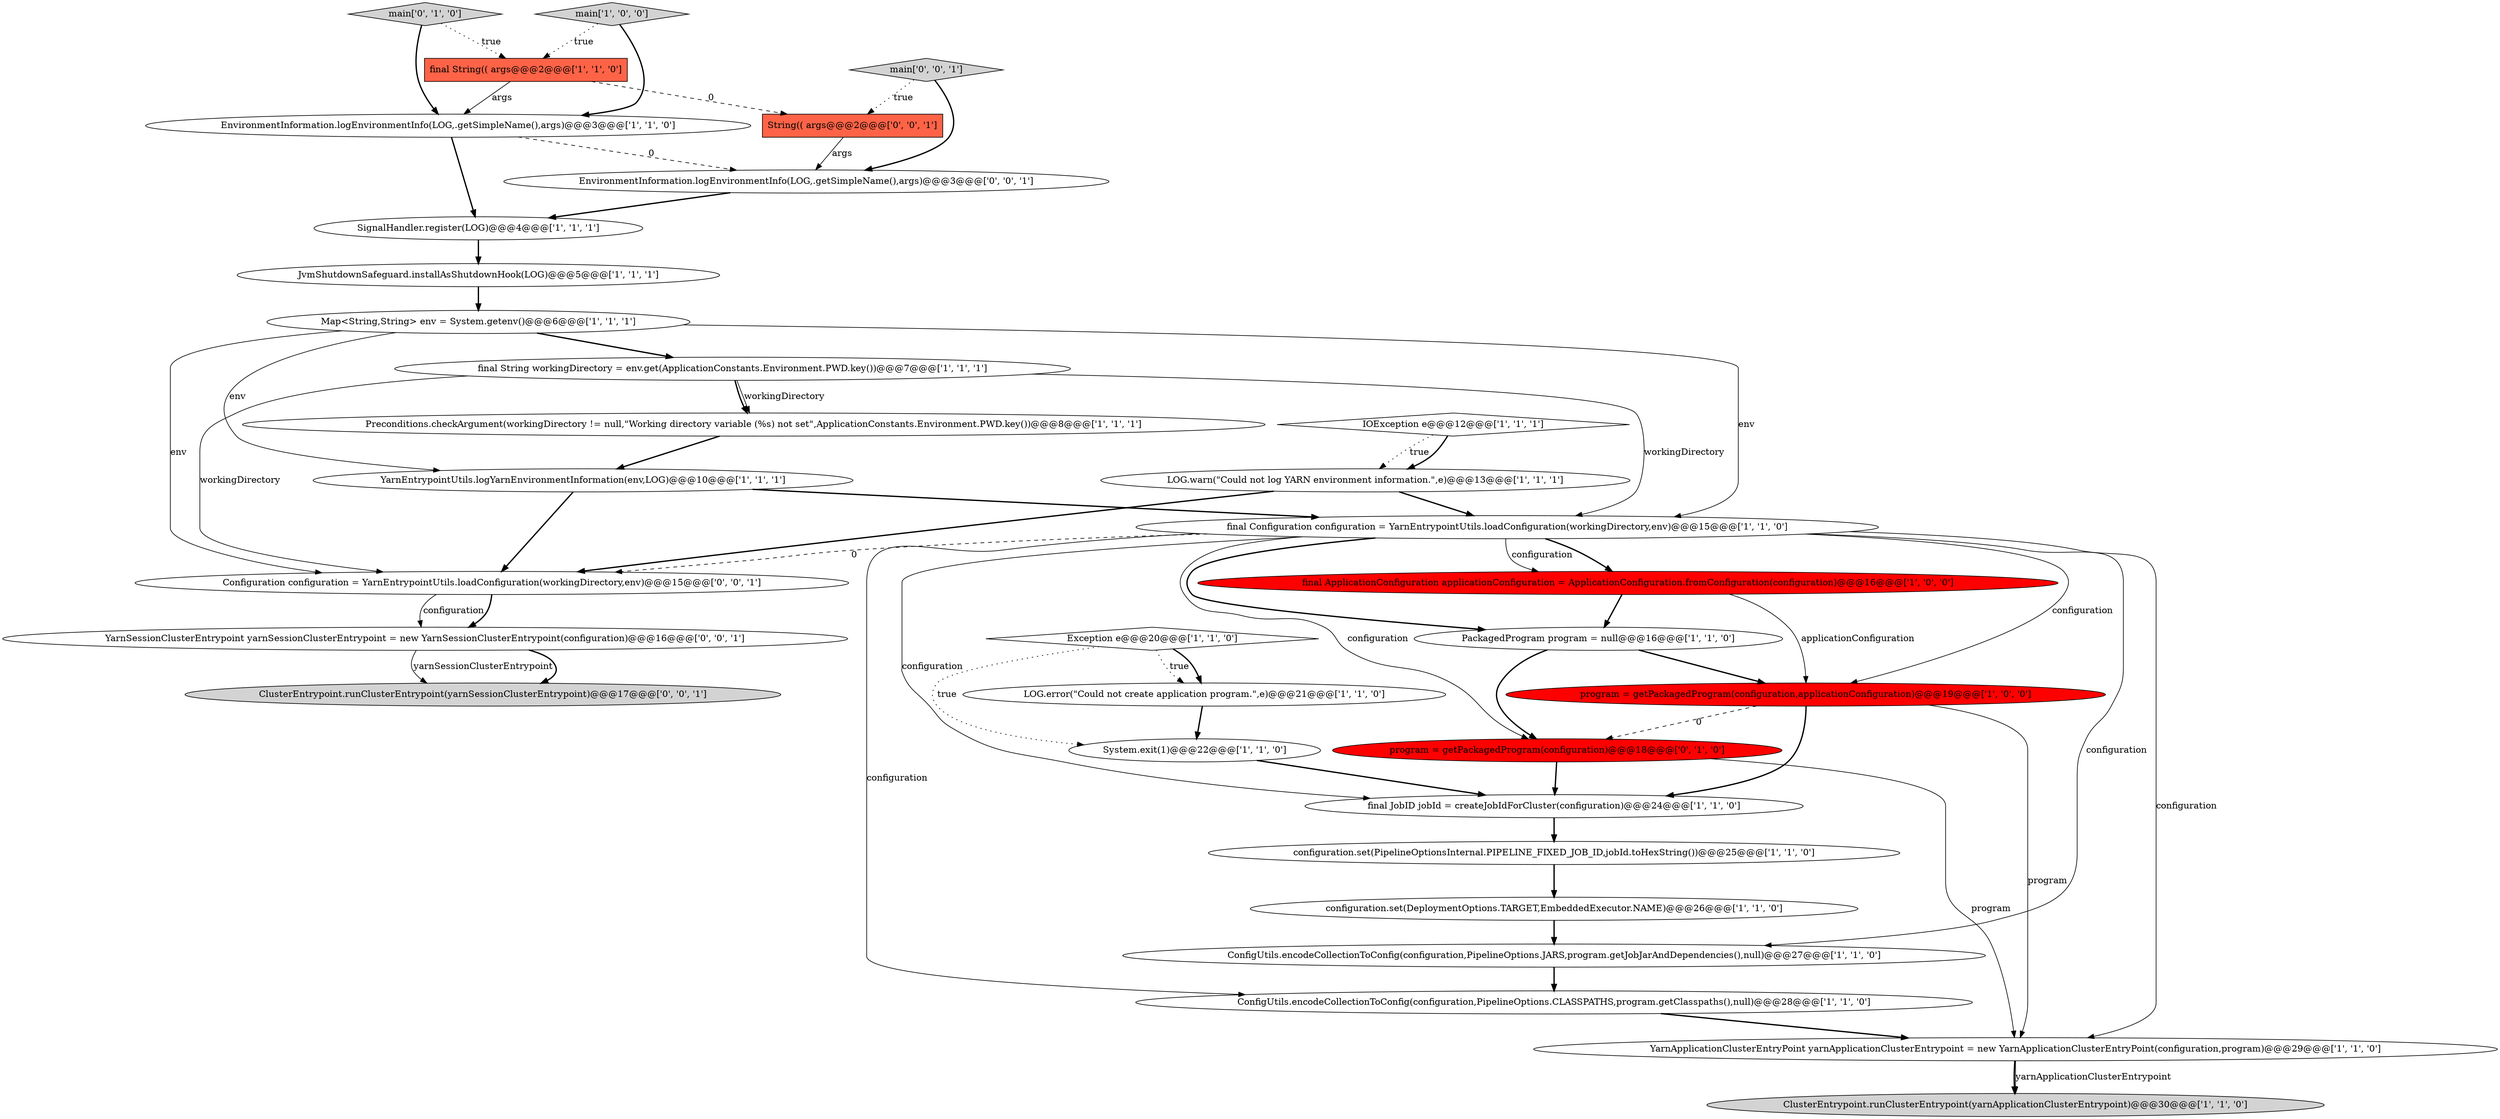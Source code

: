 digraph {
1 [style = filled, label = "EnvironmentInformation.logEnvironmentInfo(LOG,.getSimpleName(),args)@@@3@@@['1', '1', '0']", fillcolor = white, shape = ellipse image = "AAA0AAABBB1BBB"];
20 [style = filled, label = "final JobID jobId = createJobIdForCluster(configuration)@@@24@@@['1', '1', '0']", fillcolor = white, shape = ellipse image = "AAA0AAABBB1BBB"];
2 [style = filled, label = "ConfigUtils.encodeCollectionToConfig(configuration,PipelineOptions.JARS,program.getJobJarAndDependencies(),null)@@@27@@@['1', '1', '0']", fillcolor = white, shape = ellipse image = "AAA0AAABBB1BBB"];
9 [style = filled, label = "configuration.set(DeploymentOptions.TARGET,EmbeddedExecutor.NAME)@@@26@@@['1', '1', '0']", fillcolor = white, shape = ellipse image = "AAA0AAABBB1BBB"];
31 [style = filled, label = "YarnSessionClusterEntrypoint yarnSessionClusterEntrypoint = new YarnSessionClusterEntrypoint(configuration)@@@16@@@['0', '0', '1']", fillcolor = white, shape = ellipse image = "AAA0AAABBB3BBB"];
22 [style = filled, label = "Map<String,String> env = System.getenv()@@@6@@@['1', '1', '1']", fillcolor = white, shape = ellipse image = "AAA0AAABBB1BBB"];
7 [style = filled, label = "final String workingDirectory = env.get(ApplicationConstants.Environment.PWD.key())@@@7@@@['1', '1', '1']", fillcolor = white, shape = ellipse image = "AAA0AAABBB1BBB"];
15 [style = filled, label = "final String(( args@@@2@@@['1', '1', '0']", fillcolor = tomato, shape = box image = "AAA0AAABBB1BBB"];
16 [style = filled, label = "final ApplicationConfiguration applicationConfiguration = ApplicationConfiguration.fromConfiguration(configuration)@@@16@@@['1', '0', '0']", fillcolor = red, shape = ellipse image = "AAA1AAABBB1BBB"];
26 [style = filled, label = "main['0', '1', '0']", fillcolor = lightgray, shape = diamond image = "AAA0AAABBB2BBB"];
0 [style = filled, label = "ClusterEntrypoint.runClusterEntrypoint(yarnApplicationClusterEntrypoint)@@@30@@@['1', '1', '0']", fillcolor = lightgray, shape = ellipse image = "AAA0AAABBB1BBB"];
29 [style = filled, label = "EnvironmentInformation.logEnvironmentInfo(LOG,.getSimpleName(),args)@@@3@@@['0', '0', '1']", fillcolor = white, shape = ellipse image = "AAA0AAABBB3BBB"];
27 [style = filled, label = "ClusterEntrypoint.runClusterEntrypoint(yarnSessionClusterEntrypoint)@@@17@@@['0', '0', '1']", fillcolor = lightgray, shape = ellipse image = "AAA0AAABBB3BBB"];
11 [style = filled, label = "YarnApplicationClusterEntryPoint yarnApplicationClusterEntrypoint = new YarnApplicationClusterEntryPoint(configuration,program)@@@29@@@['1', '1', '0']", fillcolor = white, shape = ellipse image = "AAA0AAABBB1BBB"];
8 [style = filled, label = "PackagedProgram program = null@@@16@@@['1', '1', '0']", fillcolor = white, shape = ellipse image = "AAA0AAABBB1BBB"];
13 [style = filled, label = "YarnEntrypointUtils.logYarnEnvironmentInformation(env,LOG)@@@10@@@['1', '1', '1']", fillcolor = white, shape = ellipse image = "AAA0AAABBB1BBB"];
25 [style = filled, label = "program = getPackagedProgram(configuration)@@@18@@@['0', '1', '0']", fillcolor = red, shape = ellipse image = "AAA1AAABBB2BBB"];
30 [style = filled, label = "main['0', '0', '1']", fillcolor = lightgray, shape = diamond image = "AAA0AAABBB3BBB"];
3 [style = filled, label = "IOException e@@@12@@@['1', '1', '1']", fillcolor = white, shape = diamond image = "AAA0AAABBB1BBB"];
21 [style = filled, label = "Exception e@@@20@@@['1', '1', '0']", fillcolor = white, shape = diamond image = "AAA0AAABBB1BBB"];
17 [style = filled, label = "Preconditions.checkArgument(workingDirectory != null,\"Working directory variable (%s) not set\",ApplicationConstants.Environment.PWD.key())@@@8@@@['1', '1', '1']", fillcolor = white, shape = ellipse image = "AAA0AAABBB1BBB"];
28 [style = filled, label = "String(( args@@@2@@@['0', '0', '1']", fillcolor = tomato, shape = box image = "AAA0AAABBB3BBB"];
6 [style = filled, label = "System.exit(1)@@@22@@@['1', '1', '0']", fillcolor = white, shape = ellipse image = "AAA0AAABBB1BBB"];
32 [style = filled, label = "Configuration configuration = YarnEntrypointUtils.loadConfiguration(workingDirectory,env)@@@15@@@['0', '0', '1']", fillcolor = white, shape = ellipse image = "AAA0AAABBB3BBB"];
23 [style = filled, label = "final Configuration configuration = YarnEntrypointUtils.loadConfiguration(workingDirectory,env)@@@15@@@['1', '1', '0']", fillcolor = white, shape = ellipse image = "AAA0AAABBB1BBB"];
12 [style = filled, label = "LOG.error(\"Could not create application program.\",e)@@@21@@@['1', '1', '0']", fillcolor = white, shape = ellipse image = "AAA0AAABBB1BBB"];
10 [style = filled, label = "LOG.warn(\"Could not log YARN environment information.\",e)@@@13@@@['1', '1', '1']", fillcolor = white, shape = ellipse image = "AAA0AAABBB1BBB"];
24 [style = filled, label = "JvmShutdownSafeguard.installAsShutdownHook(LOG)@@@5@@@['1', '1', '1']", fillcolor = white, shape = ellipse image = "AAA0AAABBB1BBB"];
14 [style = filled, label = "main['1', '0', '0']", fillcolor = lightgray, shape = diamond image = "AAA0AAABBB1BBB"];
4 [style = filled, label = "SignalHandler.register(LOG)@@@4@@@['1', '1', '1']", fillcolor = white, shape = ellipse image = "AAA0AAABBB1BBB"];
18 [style = filled, label = "ConfigUtils.encodeCollectionToConfig(configuration,PipelineOptions.CLASSPATHS,program.getClasspaths(),null)@@@28@@@['1', '1', '0']", fillcolor = white, shape = ellipse image = "AAA0AAABBB1BBB"];
5 [style = filled, label = "program = getPackagedProgram(configuration,applicationConfiguration)@@@19@@@['1', '0', '0']", fillcolor = red, shape = ellipse image = "AAA1AAABBB1BBB"];
19 [style = filled, label = "configuration.set(PipelineOptionsInternal.PIPELINE_FIXED_JOB_ID,jobId.toHexString())@@@25@@@['1', '1', '0']", fillcolor = white, shape = ellipse image = "AAA0AAABBB1BBB"];
21->12 [style = dotted, label="true"];
1->4 [style = bold, label=""];
23->16 [style = bold, label=""];
5->11 [style = solid, label="program"];
29->4 [style = bold, label=""];
4->24 [style = bold, label=""];
7->17 [style = bold, label=""];
13->32 [style = bold, label=""];
15->28 [style = dashed, label="0"];
7->23 [style = solid, label="workingDirectory"];
23->5 [style = solid, label="configuration"];
16->8 [style = bold, label=""];
5->20 [style = bold, label=""];
9->2 [style = bold, label=""];
26->1 [style = bold, label=""];
22->13 [style = solid, label="env"];
31->27 [style = solid, label="yarnSessionClusterEntrypoint"];
23->25 [style = solid, label="configuration"];
18->11 [style = bold, label=""];
3->10 [style = dotted, label="true"];
1->29 [style = dashed, label="0"];
2->18 [style = bold, label=""];
10->32 [style = bold, label=""];
5->25 [style = dashed, label="0"];
23->8 [style = bold, label=""];
23->20 [style = solid, label="configuration"];
24->22 [style = bold, label=""];
12->6 [style = bold, label=""];
23->18 [style = solid, label="configuration"];
22->7 [style = bold, label=""];
30->29 [style = bold, label=""];
23->11 [style = solid, label="configuration"];
14->1 [style = bold, label=""];
23->32 [style = dashed, label="0"];
21->12 [style = bold, label=""];
7->32 [style = solid, label="workingDirectory"];
15->1 [style = solid, label="args"];
6->20 [style = bold, label=""];
3->10 [style = bold, label=""];
14->15 [style = dotted, label="true"];
25->20 [style = bold, label=""];
11->0 [style = bold, label=""];
23->2 [style = solid, label="configuration"];
8->5 [style = bold, label=""];
31->27 [style = bold, label=""];
19->9 [style = bold, label=""];
10->23 [style = bold, label=""];
23->16 [style = solid, label="configuration"];
22->32 [style = solid, label="env"];
11->0 [style = solid, label="yarnApplicationClusterEntrypoint"];
13->23 [style = bold, label=""];
26->15 [style = dotted, label="true"];
28->29 [style = solid, label="args"];
16->5 [style = solid, label="applicationConfiguration"];
22->23 [style = solid, label="env"];
7->17 [style = solid, label="workingDirectory"];
25->11 [style = solid, label="program"];
17->13 [style = bold, label=""];
20->19 [style = bold, label=""];
30->28 [style = dotted, label="true"];
32->31 [style = solid, label="configuration"];
8->25 [style = bold, label=""];
32->31 [style = bold, label=""];
21->6 [style = dotted, label="true"];
}

